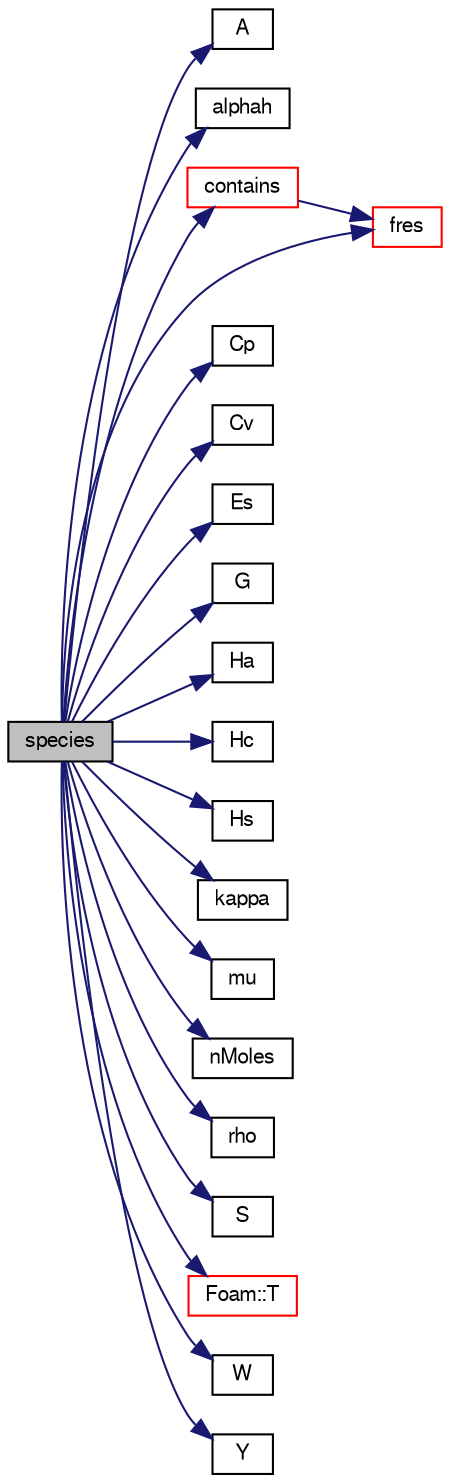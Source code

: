 digraph "species"
{
  bgcolor="transparent";
  edge [fontname="FreeSans",fontsize="10",labelfontname="FreeSans",labelfontsize="10"];
  node [fontname="FreeSans",fontsize="10",shape=record];
  rankdir="LR";
  Node7 [label="species",height=0.2,width=0.4,color="black", fillcolor="grey75", style="filled", fontcolor="black"];
  Node7 -> Node8 [color="midnightblue",fontsize="10",style="solid",fontname="FreeSans"];
  Node8 [label="A",height=0.2,width=0.4,color="black",URL="$a30130.html#afc1bbf4984fcad86eb7c96849ccc4d0d",tooltip="Helmholtz free energy [J/kg]. "];
  Node7 -> Node9 [color="midnightblue",fontsize="10",style="solid",fontname="FreeSans"];
  Node9 [label="alphah",height=0.2,width=0.4,color="black",URL="$a30130.html#a2b5666cd0476d31310104532f6cc8fc2",tooltip="Thermal diffusivity of enthalpy [kg/m/s]. "];
  Node7 -> Node10 [color="midnightblue",fontsize="10",style="solid",fontname="FreeSans"];
  Node10 [label="contains",height=0.2,width=0.4,color="red",URL="$a30130.html#af580eba1158a87852d3bbf79c98eb25f",tooltip="Does the mixture include this specie? "];
  Node10 -> Node13 [color="midnightblue",fontsize="10",style="solid",fontname="FreeSans"];
  Node13 [label="fres",height=0.2,width=0.4,color="red",URL="$a30130.html#acbffdcb2124a13da815c8c737fbbe02b"];
  Node7 -> Node15 [color="midnightblue",fontsize="10",style="solid",fontname="FreeSans"];
  Node15 [label="Cp",height=0.2,width=0.4,color="black",URL="$a30130.html#af2ea279a80c35232b04ad45d9ded5dc6",tooltip="Heat capacity at constant pressure [J/(kg K)]. "];
  Node7 -> Node16 [color="midnightblue",fontsize="10",style="solid",fontname="FreeSans"];
  Node16 [label="Cv",height=0.2,width=0.4,color="black",URL="$a30130.html#aee5083349a770df92f7d2d60d2a2fed9",tooltip="Heat capacity at constant volume [J/(kg K)]. "];
  Node7 -> Node17 [color="midnightblue",fontsize="10",style="solid",fontname="FreeSans"];
  Node17 [label="Es",height=0.2,width=0.4,color="black",URL="$a30130.html#a4d2b5fd68772980f972eef0e6109aa7d",tooltip="Sensible internal energy [J/kg]. "];
  Node7 -> Node13 [color="midnightblue",fontsize="10",style="solid",fontname="FreeSans"];
  Node7 -> Node18 [color="midnightblue",fontsize="10",style="solid",fontname="FreeSans"];
  Node18 [label="G",height=0.2,width=0.4,color="black",URL="$a30130.html#ae4711621b6d7fe3f88ff72457c741383",tooltip="Gibbs free energy [J/kg]. "];
  Node7 -> Node19 [color="midnightblue",fontsize="10",style="solid",fontname="FreeSans"];
  Node19 [label="Ha",height=0.2,width=0.4,color="black",URL="$a30130.html#af4aaee53297340f1203befee236d4526",tooltip="Absolute enthalpy [J/kg]. "];
  Node7 -> Node20 [color="midnightblue",fontsize="10",style="solid",fontname="FreeSans"];
  Node20 [label="Hc",height=0.2,width=0.4,color="black",URL="$a30130.html#a51cfa8cf6035fac0a7ddf7bebea3c091",tooltip="Chemical enthalpy [J/kg]. "];
  Node7 -> Node21 [color="midnightblue",fontsize="10",style="solid",fontname="FreeSans"];
  Node21 [label="Hs",height=0.2,width=0.4,color="black",URL="$a30130.html#ace7ca4b0dfe9e0bb30e9074ecf876ccb",tooltip="Sensible enthalpy [J/kg]. "];
  Node7 -> Node22 [color="midnightblue",fontsize="10",style="solid",fontname="FreeSans"];
  Node22 [label="kappa",height=0.2,width=0.4,color="black",URL="$a30130.html#af2a305c38e9338095e4b54d1fdb33c88",tooltip="Thermal conductivity [W/m/K]. "];
  Node7 -> Node23 [color="midnightblue",fontsize="10",style="solid",fontname="FreeSans"];
  Node23 [label="mu",height=0.2,width=0.4,color="black",URL="$a30130.html#a22e52237f261f24ed44d72d2b2482278",tooltip="Dynamic viscosity [kg/m/s]. "];
  Node7 -> Node24 [color="midnightblue",fontsize="10",style="solid",fontname="FreeSans"];
  Node24 [label="nMoles",height=0.2,width=0.4,color="black",URL="$a30130.html#aceb8943ce78e25d7f88272b33c6a7b98",tooltip="Number of moles []. "];
  Node7 -> Node25 [color="midnightblue",fontsize="10",style="solid",fontname="FreeSans"];
  Node25 [label="rho",height=0.2,width=0.4,color="black",URL="$a30130.html#ae10f76d8ac89ecd3970b18a7adaf94d3",tooltip="Density [kg/m3]. "];
  Node7 -> Node26 [color="midnightblue",fontsize="10",style="solid",fontname="FreeSans"];
  Node26 [label="S",height=0.2,width=0.4,color="black",URL="$a30130.html#aafcfc8e70e029e05a823f80b171169ed",tooltip="Entropy [J/(kg K)]. "];
  Node7 -> Node27 [color="midnightblue",fontsize="10",style="solid",fontname="FreeSans"];
  Node27 [label="Foam::T",height=0.2,width=0.4,color="red",URL="$a21124.html#ae57fda0abb14bb0944947c463c6e09d4"];
  Node7 -> Node32 [color="midnightblue",fontsize="10",style="solid",fontname="FreeSans"];
  Node32 [label="W",height=0.2,width=0.4,color="black",URL="$a30130.html#a69c755b20424e6b53287805d01d0cc28",tooltip="Molecular weight [kg/kmol]. "];
  Node7 -> Node33 [color="midnightblue",fontsize="10",style="solid",fontname="FreeSans"];
  Node33 [label="Y",height=0.2,width=0.4,color="black",URL="$a30130.html#a98fc615b86ae04a5a00a36c8fb619a16",tooltip="Return the mass-fraction fields. "];
}
